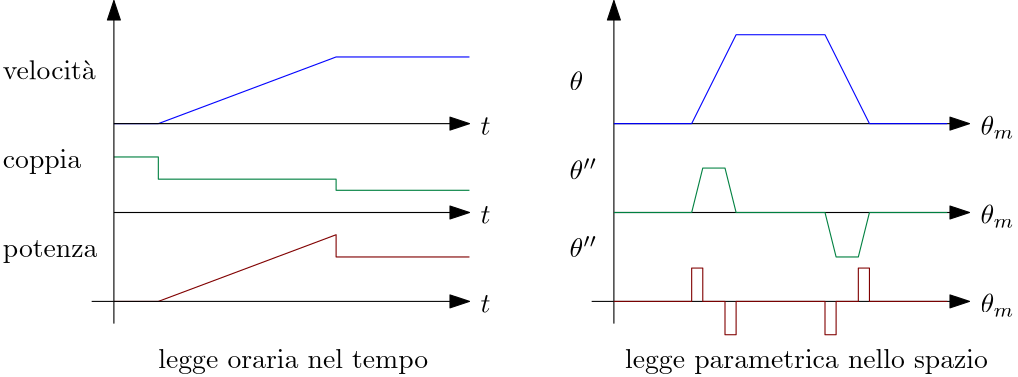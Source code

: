 <?xml version="1.0"?>
<!DOCTYPE ipe SYSTEM "ipe.dtd">
<ipe version="70218" creator="Ipe 7.2.28">
<info created="D:20241125150125" modified="D:20241125150702"/>
<ipestyle name="basic">
<symbol name="arrow/arc(spx)">
<path stroke="sym-stroke" fill="sym-stroke" pen="sym-pen">
0 0 m
-1 0.333 l
-1 -0.333 l
h
</path>
</symbol>
<symbol name="arrow/farc(spx)">
<path stroke="sym-stroke" fill="white" pen="sym-pen">
0 0 m
-1 0.333 l
-1 -0.333 l
h
</path>
</symbol>
<symbol name="arrow/ptarc(spx)">
<path stroke="sym-stroke" fill="sym-stroke" pen="sym-pen">
0 0 m
-1 0.333 l
-0.8 0 l
-1 -0.333 l
h
</path>
</symbol>
<symbol name="arrow/fptarc(spx)">
<path stroke="sym-stroke" fill="white" pen="sym-pen">
0 0 m
-1 0.333 l
-0.8 0 l
-1 -0.333 l
h
</path>
</symbol>
<symbol name="mark/circle(sx)" transformations="translations">
<path fill="sym-stroke">
0.6 0 0 0.6 0 0 e
0.4 0 0 0.4 0 0 e
</path>
</symbol>
<symbol name="mark/disk(sx)" transformations="translations">
<path fill="sym-stroke">
0.6 0 0 0.6 0 0 e
</path>
</symbol>
<symbol name="mark/fdisk(sfx)" transformations="translations">
<group>
<path fill="sym-fill">
0.5 0 0 0.5 0 0 e
</path>
<path fill="sym-stroke" fillrule="eofill">
0.6 0 0 0.6 0 0 e
0.4 0 0 0.4 0 0 e
</path>
</group>
</symbol>
<symbol name="mark/box(sx)" transformations="translations">
<path fill="sym-stroke" fillrule="eofill">
-0.6 -0.6 m
0.6 -0.6 l
0.6 0.6 l
-0.6 0.6 l
h
-0.4 -0.4 m
0.4 -0.4 l
0.4 0.4 l
-0.4 0.4 l
h
</path>
</symbol>
<symbol name="mark/square(sx)" transformations="translations">
<path fill="sym-stroke">
-0.6 -0.6 m
0.6 -0.6 l
0.6 0.6 l
-0.6 0.6 l
h
</path>
</symbol>
<symbol name="mark/fsquare(sfx)" transformations="translations">
<group>
<path fill="sym-fill">
-0.5 -0.5 m
0.5 -0.5 l
0.5 0.5 l
-0.5 0.5 l
h
</path>
<path fill="sym-stroke" fillrule="eofill">
-0.6 -0.6 m
0.6 -0.6 l
0.6 0.6 l
-0.6 0.6 l
h
-0.4 -0.4 m
0.4 -0.4 l
0.4 0.4 l
-0.4 0.4 l
h
</path>
</group>
</symbol>
<symbol name="mark/cross(sx)" transformations="translations">
<group>
<path fill="sym-stroke">
-0.43 -0.57 m
0.57 0.43 l
0.43 0.57 l
-0.57 -0.43 l
h
</path>
<path fill="sym-stroke">
-0.43 0.57 m
0.57 -0.43 l
0.43 -0.57 l
-0.57 0.43 l
h
</path>
</group>
</symbol>
<symbol name="arrow/fnormal(spx)">
<path stroke="sym-stroke" fill="white" pen="sym-pen">
0 0 m
-1 0.333 l
-1 -0.333 l
h
</path>
</symbol>
<symbol name="arrow/pointed(spx)">
<path stroke="sym-stroke" fill="sym-stroke" pen="sym-pen">
0 0 m
-1 0.333 l
-0.8 0 l
-1 -0.333 l
h
</path>
</symbol>
<symbol name="arrow/fpointed(spx)">
<path stroke="sym-stroke" fill="white" pen="sym-pen">
0 0 m
-1 0.333 l
-0.8 0 l
-1 -0.333 l
h
</path>
</symbol>
<symbol name="arrow/linear(spx)">
<path stroke="sym-stroke" pen="sym-pen">
-1 0.333 m
0 0 l
-1 -0.333 l
</path>
</symbol>
<symbol name="arrow/fdouble(spx)">
<path stroke="sym-stroke" fill="white" pen="sym-pen">
0 0 m
-1 0.333 l
-1 -0.333 l
h
-1 0 m
-2 0.333 l
-2 -0.333 l
h
</path>
</symbol>
<symbol name="arrow/double(spx)">
<path stroke="sym-stroke" fill="sym-stroke" pen="sym-pen">
0 0 m
-1 0.333 l
-1 -0.333 l
h
-1 0 m
-2 0.333 l
-2 -0.333 l
h
</path>
</symbol>
<symbol name="arrow/mid-normal(spx)">
<path stroke="sym-stroke" fill="sym-stroke" pen="sym-pen">
0.5 0 m
-0.5 0.333 l
-0.5 -0.333 l
h
</path>
</symbol>
<symbol name="arrow/mid-fnormal(spx)">
<path stroke="sym-stroke" fill="white" pen="sym-pen">
0.5 0 m
-0.5 0.333 l
-0.5 -0.333 l
h
</path>
</symbol>
<symbol name="arrow/mid-pointed(spx)">
<path stroke="sym-stroke" fill="sym-stroke" pen="sym-pen">
0.5 0 m
-0.5 0.333 l
-0.3 0 l
-0.5 -0.333 l
h
</path>
</symbol>
<symbol name="arrow/mid-fpointed(spx)">
<path stroke="sym-stroke" fill="white" pen="sym-pen">
0.5 0 m
-0.5 0.333 l
-0.3 0 l
-0.5 -0.333 l
h
</path>
</symbol>
<symbol name="arrow/mid-double(spx)">
<path stroke="sym-stroke" fill="sym-stroke" pen="sym-pen">
1 0 m
0 0.333 l
0 -0.333 l
h
0 0 m
-1 0.333 l
-1 -0.333 l
h
</path>
</symbol>
<symbol name="arrow/mid-fdouble(spx)">
<path stroke="sym-stroke" fill="white" pen="sym-pen">
1 0 m
0 0.333 l
0 -0.333 l
h
0 0 m
-1 0.333 l
-1 -0.333 l
h
</path>
</symbol>
<anglesize name="22.5 deg" value="22.5"/>
<anglesize name="30 deg" value="30"/>
<anglesize name="45 deg" value="45"/>
<anglesize name="60 deg" value="60"/>
<anglesize name="90 deg" value="90"/>
<arrowsize name="large" value="10"/>
<arrowsize name="small" value="5"/>
<arrowsize name="tiny" value="3"/>
<color name="blue" value="0 0 1"/>
<color name="brown" value="0.647 0.165 0.165"/>
<color name="darkblue" value="0 0 0.545"/>
<color name="darkcyan" value="0 0.545 0.545"/>
<color name="darkgray" value="0.663"/>
<color name="darkgreen" value="0 0.392 0"/>
<color name="darkmagenta" value="0.545 0 0.545"/>
<color name="darkorange" value="1 0.549 0"/>
<color name="darkred" value="0.545 0 0"/>
<color name="gold" value="1 0.843 0"/>
<color name="gray" value="0.745"/>
<color name="green" value="0 1 0"/>
<color name="lightblue" value="0.678 0.847 0.902"/>
<color name="lightcyan" value="0.878 1 1"/>
<color name="lightgray" value="0.827"/>
<color name="lightgreen" value="0.565 0.933 0.565"/>
<color name="lightyellow" value="1 1 0.878"/>
<color name="navy" value="0 0 0.502"/>
<color name="orange" value="1 0.647 0"/>
<color name="pink" value="1 0.753 0.796"/>
<color name="purple" value="0.627 0.125 0.941"/>
<color name="red" value="1 0 0"/>
<color name="seagreen" value="0.18 0.545 0.341"/>
<color name="turquoise" value="0.251 0.878 0.816"/>
<color name="violet" value="0.933 0.51 0.933"/>
<color name="yellow" value="1 1 0"/>
<dashstyle name="dash dot dotted" value="[4 2 1 2 1 2] 0"/>
<dashstyle name="dash dotted" value="[4 2 1 2] 0"/>
<dashstyle name="dashed" value="[4] 0"/>
<dashstyle name="dotted" value="[1 3] 0"/>
<gridsize name="10 pts (~3.5 mm)" value="10"/>
<gridsize name="14 pts (~5 mm)" value="14"/>
<gridsize name="16 pts (~6 mm)" value="16"/>
<gridsize name="20 pts (~7 mm)" value="20"/>
<gridsize name="28 pts (~10 mm)" value="28"/>
<gridsize name="32 pts (~12 mm)" value="32"/>
<gridsize name="4 pts" value="4"/>
<gridsize name="56 pts (~20 mm)" value="56"/>
<gridsize name="8 pts (~3 mm)" value="8"/>
<opacity name="10%" value="0.1"/>
<opacity name="30%" value="0.3"/>
<opacity name="50%" value="0.5"/>
<opacity name="75%" value="0.75"/>
<pen name="fat" value="1.2"/>
<pen name="heavier" value="0.8"/>
<pen name="ultrafat" value="2"/>
<symbolsize name="large" value="5"/>
<symbolsize name="small" value="2"/>
<symbolsize name="tiny" value="1.1"/>
<textsize name="Huge" value="\Huge"/>
<textsize name="LARGE" value="\LARGE"/>
<textsize name="Large" value="\Large"/>
<textsize name="footnote" value="\footnotesize"/>
<textsize name="huge" value="\huge"/>
<textsize name="large" value="\large"/>
<textsize name="script" value="\scriptsize"/>
<textsize name="small" value="\small"/>
<textsize name="tiny" value="\tiny"/>
<textstyle name="center" begin="\begin{center}" end="\end{center}"/>
<textstyle name="item" begin="\begin{itemize}\item{}" end="\end{itemize}"/>
<textstyle name="itemize" begin="\begin{itemize}" end="\end{itemize}"/>
<tiling name="falling" angle="-60" step="4" width="1"/>
<tiling name="rising" angle="30" step="4" width="1"/>
</ipestyle>
<page>
<layer name="alpha"/>
<view layers="alpha" active="alpha"/>
<path layer="alpha" stroke="0 0 1">
208 752 m
224 752 l
288 776 l
336 776 l
</path>
<path stroke="0.502 0 0">
208 688 m
224 688 l
288 712 l
288 704 l
336 704 l
</path>
<path stroke="0 0.502 0.251">
208 740 m
224 740 l
224 732 l
288 732 l
288 728 l
336 728 l
</path>
<path matrix="0.933639 0 0 0.933639 13.8031 45.6565" stroke="0" arrow="normal/normal">
208 688 m
208 804 l
</path>
<path stroke="0">
208 688 m
208 680 l
</path>
<path stroke="0">
208 688 m
200 688 l
</path>
<path stroke="0" arrow="normal/normal">
208 688 m
336 688 l
</path>
<path matrix="1 0 0 1 0 32" stroke="0" arrow="normal/normal">
208 688 m
336 688 l
</path>
<path matrix="1 0 0 1 0 64" stroke="0" arrow="normal/normal">
208 688 m
336 688 l
</path>
<text transformations="translations" pos="340 748" stroke="0" type="label" width="3.598" height="6.128" depth="0" valign="baseline" style="math">t</text>
<text matrix="1 0 0 1 0 -32" transformations="translations" pos="340 748" stroke="0" type="label" width="3.598" height="6.128" depth="0" valign="baseline" style="math">t</text>
<text matrix="1 0 0 1 0 -64" transformations="translations" pos="340 748" stroke="0" type="label" width="3.598" height="6.128" depth="0" valign="baseline" style="math">t</text>
<text matrix="1 0 0 1 -172 -44" transformations="translations" pos="340 748" stroke="0" type="label" width="37.36" height="6.135" depth="1.93" valign="baseline">potenza </text>
<text matrix="1 0 0 1 -172 -12" transformations="translations" pos="340 748" stroke="0" type="label" width="28.228" height="6.661" depth="1.93" valign="baseline">coppia</text>
<text matrix="1 0 0 1 -172 20" transformations="translations" pos="340 748" stroke="0" type="label" width="33.486" height="6.918" depth="0" valign="baseline">velocità</text>
<text matrix="1 0 0 1 -116 -84" transformations="translations" pos="340 748" stroke="0" type="label" width="97.191" height="6.926" depth="1.93" valign="baseline">legge oraria nel tempo</text>
<path matrix="0.933639 0 0 0.933639 193.803 45.6565" stroke="0" arrow="normal/normal">
208 688 m
208 804 l
</path>
<path matrix="1 0 0 1 180 0" stroke="0">
208 688 m
208 680 l
</path>
<path matrix="1 0 0 1 180 0" stroke="0">
208 688 m
200 688 l
</path>
<path matrix="1 0 0 1 180 0" stroke="0" arrow="normal/normal">
208 688 m
336 688 l
</path>
<path matrix="1 0 0 1 180 32" stroke="0" arrow="normal/normal">
208 688 m
336 688 l
</path>
<path matrix="1 0 0 1 180 64" stroke="0" arrow="normal/normal">
208 688 m
336 688 l
</path>
<text matrix="1 0 0 1 180 0" transformations="translations" pos="340 748" stroke="0" type="label" width="12.245" height="6.923" depth="1.49" valign="baseline" style="math">\theta_m</text>
<text matrix="1 0 0 1 32 -44" transformations="translations" pos="340 748" stroke="0" type="label" width="10.046" height="7.49" depth="0" valign="baseline" style="math">\theta&apos;&apos;</text>
<text matrix="1 0 0 1 52 -84" transformations="translations" pos="340 748" stroke="0" type="label" width="130.732" height="6.926" depth="1.93" valign="baseline">legge parametrica nello spazio</text>
<text matrix="1 0 0 1 180 -32" transformations="translations" pos="340 748" stroke="0" type="label" width="12.245" height="6.923" depth="1.49" valign="baseline" style="math">\theta_m</text>
<text matrix="1 0 0 1 180 -64" transformations="translations" pos="340 748" stroke="0" type="label" width="12.245" height="6.923" depth="1.49" valign="baseline" style="math">\theta_m</text>
<text matrix="1 0 0 1 32 -16" transformations="translations" pos="340 748" stroke="0" type="label" width="10.046" height="7.49" depth="0" valign="baseline" style="math">\theta&apos;&apos;</text>
<text matrix="1 0 0 1 32 16" transformations="translations" pos="340 748" stroke="0" type="label" width="4.954" height="6.918" depth="0" valign="baseline" style="math">\theta</text>
<path stroke="0 0 1">
388 752 m
416 752 l
432 784 l
464 784 l
480 752 l
508 752 l
</path>
<path stroke="0 0.502 0.251">
388 720 m
416 720 l
420 736 l
428 736 l
432 720 l
464 720 l
468 704 l
476 704 l
480 720 l
508 720 l
</path>
<path stroke="0.502 0 0">
388 688 m
416 688 l
416 700 l
420 700 l
420 688 l
428 688 l
428 676 l
432 676 l
432 688 l
464 688 l
464 676 l
468 676 l
468 688 l
476 688 l
476 700 l
480 700 l
480 688 l
508 688 l
</path>
</page>
</ipe>
